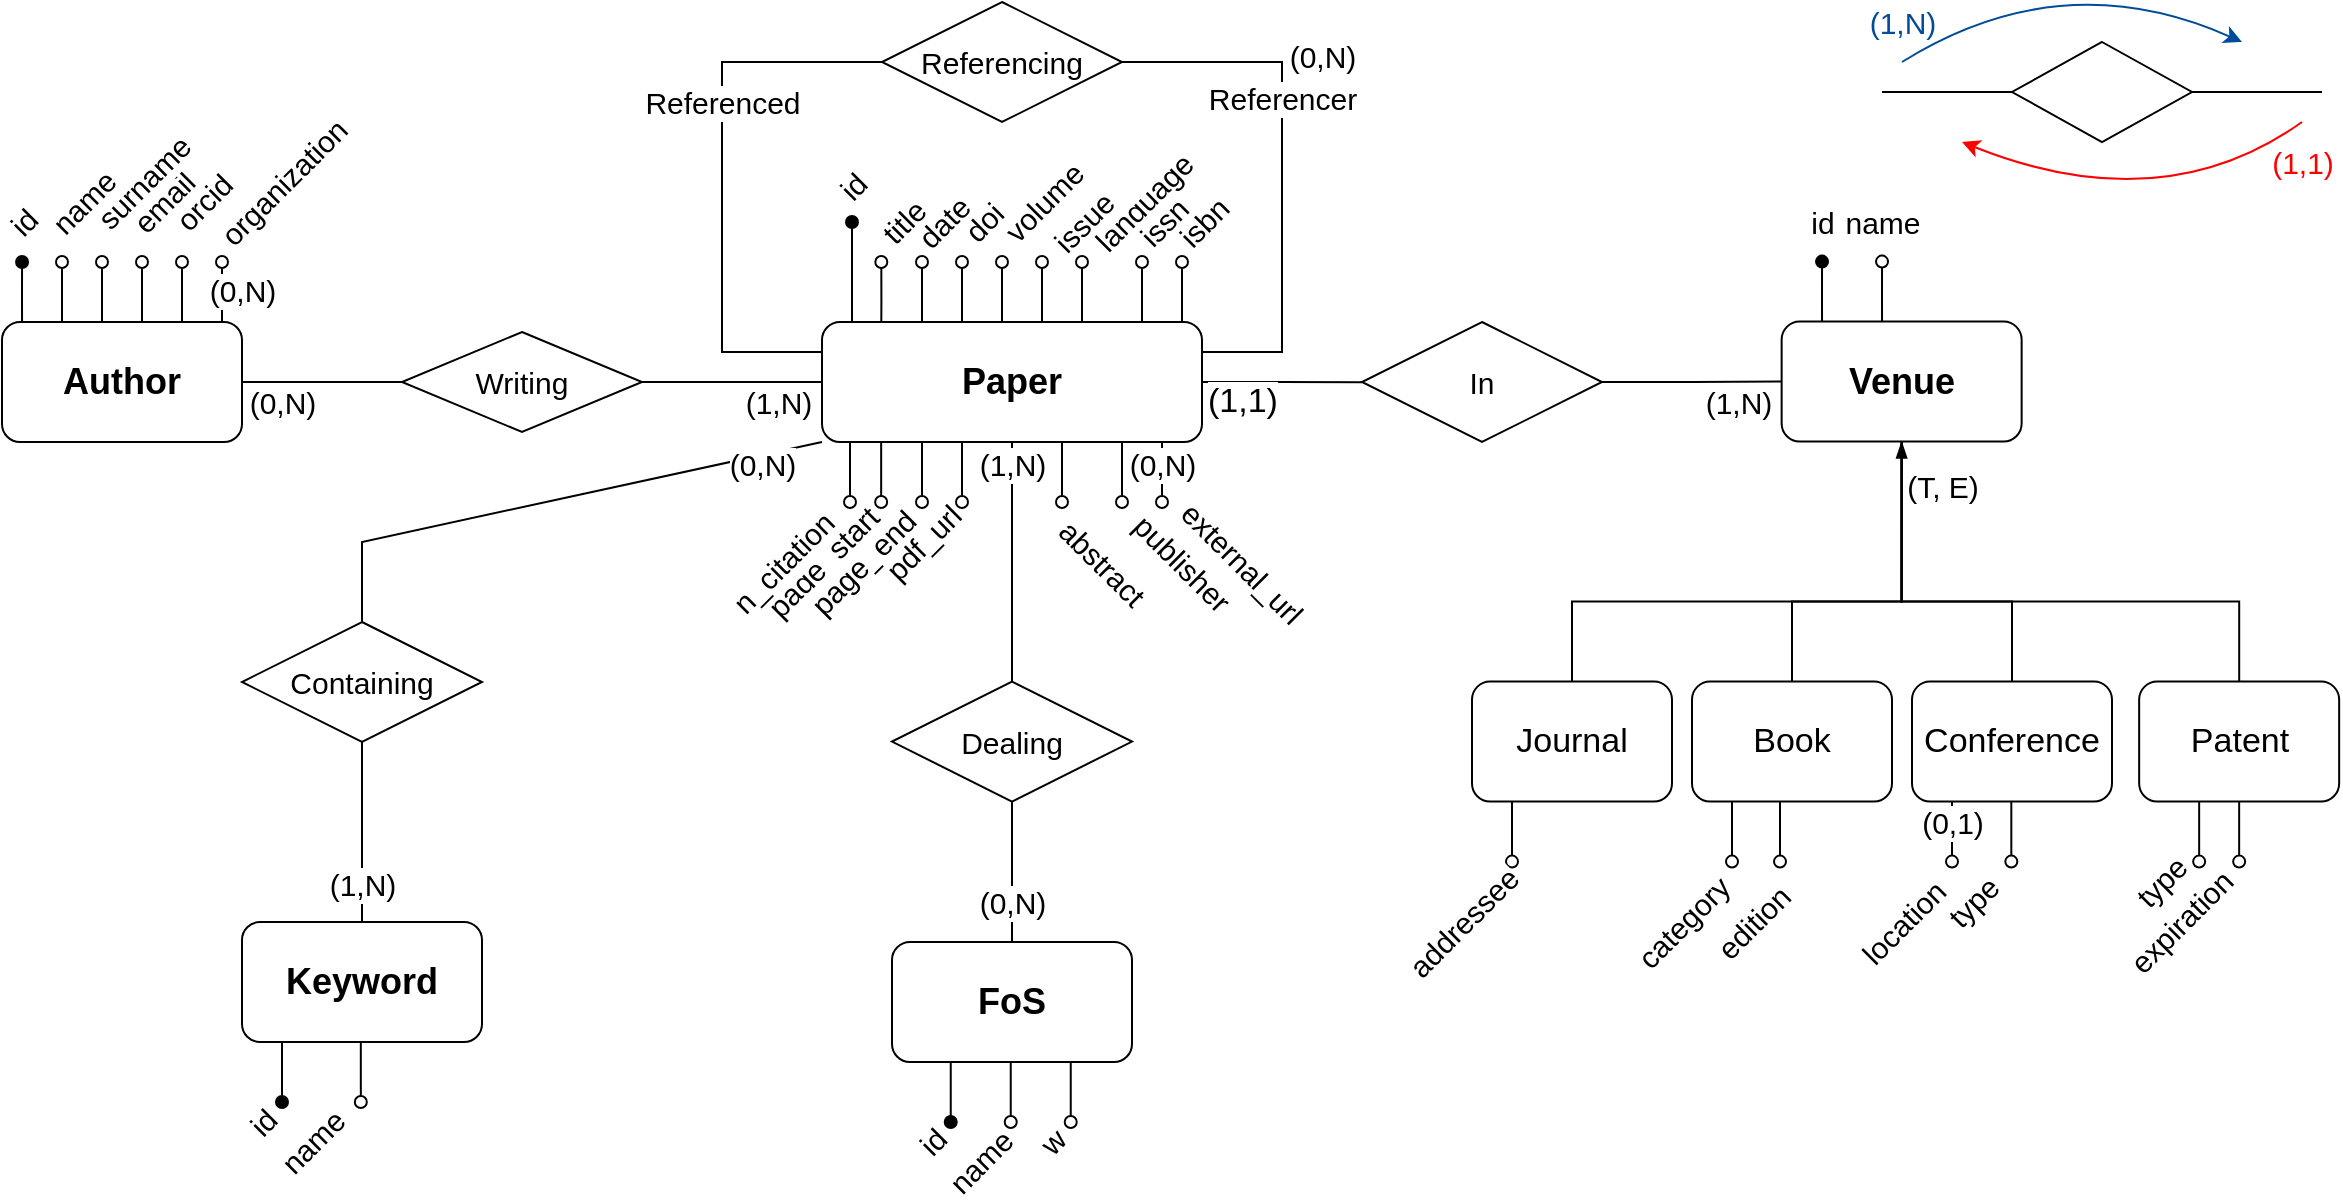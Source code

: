 <mxfile version="20.3.0" type="device"><diagram id="R2lEEEUBdFMjLlhIrx00" name="Page-1"><mxGraphModel dx="1335" dy="866" grid="1" gridSize="10" guides="1" tooltips="1" connect="1" arrows="1" fold="1" page="1" pageScale="1" pageWidth="850" pageHeight="1100" math="0" shadow="0" extFonts="Permanent Marker^https://fonts.googleapis.com/css?family=Permanent+Marker"><root><mxCell id="0"/><mxCell id="1" parent="0"/><mxCell id="khOR6ba4NT8dTHRpVyi--28" style="edgeStyle=orthogonalEdgeStyle;rounded=0;orthogonalLoop=1;jettySize=auto;html=1;exitX=0.25;exitY=0;exitDx=0;exitDy=0;fontSize=15;endArrow=oval;endFill=1;" parent="1" edge="1"><mxGeometry relative="1" as="geometry"><mxPoint x="10.03" y="240" as="sourcePoint"/><mxPoint x="10.03" y="210" as="targetPoint"/><Array as="points"><mxPoint x="10.03" y="230"/><mxPoint x="10.03" y="230"/></Array></mxGeometry></mxCell><mxCell id="khOR6ba4NT8dTHRpVyi--33" value="id" style="edgeLabel;html=1;align=center;verticalAlign=middle;resizable=0;points=[];fontSize=15;rotation=-45;" parent="khOR6ba4NT8dTHRpVyi--28" vertex="1" connectable="0"><mxGeometry x="-0.244" relative="1" as="geometry"><mxPoint y="-39" as="offset"/></mxGeometry></mxCell><mxCell id="khOR6ba4NT8dTHRpVyi--88" style="edgeStyle=orthogonalEdgeStyle;rounded=0;orthogonalLoop=1;jettySize=auto;html=1;exitX=1;exitY=0.5;exitDx=0;exitDy=0;entryX=0;entryY=0.5;entryDx=0;entryDy=0;strokeWidth=1;fontSize=15;endArrow=none;endFill=0;" parent="1" source="khOR6ba4NT8dTHRpVyi--1" target="khOR6ba4NT8dTHRpVyi--81" edge="1"><mxGeometry relative="1" as="geometry"/></mxCell><mxCell id="khOR6ba4NT8dTHRpVyi--90" value="(0,N)" style="edgeLabel;html=1;align=center;verticalAlign=middle;resizable=0;points=[];fontSize=15;" parent="khOR6ba4NT8dTHRpVyi--88" vertex="1" connectable="0"><mxGeometry x="-0.287" y="-1" relative="1" as="geometry"><mxPoint x="-9" y="9" as="offset"/></mxGeometry></mxCell><mxCell id="khOR6ba4NT8dTHRpVyi--1" value="&lt;font size=&quot;1&quot; style=&quot;&quot;&gt;&lt;b style=&quot;font-size: 18px;&quot;&gt;Author&lt;/b&gt;&lt;/font&gt;" style="rounded=1;whiteSpace=wrap;html=1;" parent="1" vertex="1"><mxGeometry y="240" width="120" height="60" as="geometry"/></mxCell><mxCell id="khOR6ba4NT8dTHRpVyi--83" style="edgeStyle=orthogonalEdgeStyle;rounded=0;orthogonalLoop=1;jettySize=auto;html=1;exitX=1;exitY=0.25;exitDx=0;exitDy=0;entryX=1;entryY=0.5;entryDx=0;entryDy=0;strokeWidth=1;fontSize=15;endArrow=none;endFill=0;" parent="1" source="khOR6ba4NT8dTHRpVyi--5" target="khOR6ba4NT8dTHRpVyi--82" edge="1"><mxGeometry relative="1" as="geometry"><Array as="points"><mxPoint x="640" y="255"/><mxPoint x="640" y="110"/></Array></mxGeometry></mxCell><mxCell id="khOR6ba4NT8dTHRpVyi--85" value="(0,N)" style="edgeLabel;html=1;align=center;verticalAlign=middle;resizable=0;points=[];fontSize=15;" parent="khOR6ba4NT8dTHRpVyi--83" vertex="1" connectable="0"><mxGeometry x="-0.385" relative="1" as="geometry"><mxPoint x="20" y="-107" as="offset"/></mxGeometry></mxCell><mxCell id="khOR6ba4NT8dTHRpVyi--86" value="Referencer" style="edgeLabel;html=1;align=center;verticalAlign=middle;resizable=0;points=[];fontSize=15;" parent="khOR6ba4NT8dTHRpVyi--83" vertex="1" connectable="0"><mxGeometry x="-0.453" y="1" relative="1" as="geometry"><mxPoint x="1" y="-95" as="offset"/></mxGeometry></mxCell><mxCell id="rBlCk48inzjCgXpriZA9-5" style="edgeStyle=orthogonalEdgeStyle;rounded=0;orthogonalLoop=1;jettySize=auto;html=1;exitX=1;exitY=0.5;exitDx=0;exitDy=0;fontSize=17;endArrow=none;endFill=0;" edge="1" parent="1" source="khOR6ba4NT8dTHRpVyi--5"><mxGeometry relative="1" as="geometry"><mxPoint x="680" y="270.095" as="targetPoint"/></mxGeometry></mxCell><mxCell id="rBlCk48inzjCgXpriZA9-6" value="(1,1)" style="edgeLabel;html=1;align=center;verticalAlign=middle;resizable=0;points=[];fontSize=17;" vertex="1" connectable="0" parent="rBlCk48inzjCgXpriZA9-5"><mxGeometry x="-0.231" relative="1" as="geometry"><mxPoint x="-11" y="10" as="offset"/></mxGeometry></mxCell><mxCell id="khOR6ba4NT8dTHRpVyi--5" value="&lt;font size=&quot;1&quot; style=&quot;&quot;&gt;&lt;b style=&quot;font-size: 18px;&quot;&gt;Paper&lt;/b&gt;&lt;/font&gt;" style="rounded=1;whiteSpace=wrap;html=1;" parent="1" vertex="1"><mxGeometry x="410" y="240" width="190" height="60" as="geometry"/></mxCell><mxCell id="khOR6ba4NT8dTHRpVyi--97" style="edgeStyle=orthogonalEdgeStyle;rounded=0;orthogonalLoop=1;jettySize=auto;html=1;exitX=0.5;exitY=0;exitDx=0;exitDy=0;entryX=0.5;entryY=1;entryDx=0;entryDy=0;strokeWidth=1;fontSize=15;endArrow=none;endFill=0;" parent="1" source="khOR6ba4NT8dTHRpVyi--6" target="khOR6ba4NT8dTHRpVyi--92" edge="1"><mxGeometry relative="1" as="geometry"/></mxCell><mxCell id="khOR6ba4NT8dTHRpVyi--111" value="(0,N)" style="edgeLabel;html=1;align=center;verticalAlign=middle;resizable=0;points=[];fontSize=15;" parent="khOR6ba4NT8dTHRpVyi--97" vertex="1" connectable="0"><mxGeometry x="-0.711" y="-1" relative="1" as="geometry"><mxPoint x="-1" y="-10" as="offset"/></mxGeometry></mxCell><mxCell id="khOR6ba4NT8dTHRpVyi--6" value="&lt;font size=&quot;1&quot; style=&quot;&quot;&gt;&lt;b style=&quot;font-size: 18px;&quot;&gt;FoS&lt;/b&gt;&lt;/font&gt;" style="rounded=1;whiteSpace=wrap;html=1;" parent="1" vertex="1"><mxGeometry x="445" y="550" width="120" height="60" as="geometry"/></mxCell><mxCell id="mWLMtVnE_0PolQbJzcPT-12" style="edgeStyle=orthogonalEdgeStyle;rounded=0;orthogonalLoop=1;jettySize=auto;html=1;exitX=0.5;exitY=0;exitDx=0;exitDy=0;entryX=0.5;entryY=1;entryDx=0;entryDy=0;fontSize=15;endArrow=none;endFill=0;" parent="1" source="khOR6ba4NT8dTHRpVyi--7" target="mWLMtVnE_0PolQbJzcPT-7" edge="1"><mxGeometry relative="1" as="geometry"/></mxCell><mxCell id="mWLMtVnE_0PolQbJzcPT-13" value="(1,N)" style="edgeLabel;html=1;align=center;verticalAlign=middle;resizable=0;points=[];fontSize=15;" parent="mWLMtVnE_0PolQbJzcPT-12" vertex="1" connectable="0"><mxGeometry x="-0.281" y="1" relative="1" as="geometry"><mxPoint x="1" y="13" as="offset"/></mxGeometry></mxCell><mxCell id="khOR6ba4NT8dTHRpVyi--7" value="&lt;font size=&quot;1&quot; style=&quot;&quot;&gt;&lt;b style=&quot;font-size: 18px;&quot;&gt;Keyword&lt;/b&gt;&lt;/font&gt;" style="rounded=1;whiteSpace=wrap;html=1;" parent="1" vertex="1"><mxGeometry x="120" y="540" width="120" height="60" as="geometry"/></mxCell><mxCell id="khOR6ba4NT8dTHRpVyi--8" value="&lt;font size=&quot;1&quot; style=&quot;&quot;&gt;&lt;b style=&quot;font-size: 18px;&quot;&gt;Venue&lt;/b&gt;&lt;/font&gt;" style="rounded=1;whiteSpace=wrap;html=1;" parent="1" vertex="1"><mxGeometry x="889.82" y="239.79" width="120" height="60" as="geometry"/></mxCell><mxCell id="khOR6ba4NT8dTHRpVyi--34" style="edgeStyle=orthogonalEdgeStyle;rounded=0;orthogonalLoop=1;jettySize=auto;html=1;exitX=0.25;exitY=0;exitDx=0;exitDy=0;fontSize=15;endArrow=oval;endFill=0;" parent="1" edge="1"><mxGeometry relative="1" as="geometry"><mxPoint x="30" y="240" as="sourcePoint"/><mxPoint x="30" y="210" as="targetPoint"/><Array as="points"><mxPoint x="30" y="230"/><mxPoint x="30" y="230"/></Array></mxGeometry></mxCell><mxCell id="khOR6ba4NT8dTHRpVyi--35" value="name" style="edgeLabel;html=1;align=center;verticalAlign=middle;resizable=0;points=[];fontSize=15;rotation=-45;" parent="khOR6ba4NT8dTHRpVyi--34" vertex="1" connectable="0"><mxGeometry x="-0.244" relative="1" as="geometry"><mxPoint x="10" y="-49" as="offset"/></mxGeometry></mxCell><mxCell id="khOR6ba4NT8dTHRpVyi--36" style="edgeStyle=orthogonalEdgeStyle;rounded=0;orthogonalLoop=1;jettySize=auto;html=1;exitX=0.25;exitY=0;exitDx=0;exitDy=0;fontSize=15;endArrow=oval;endFill=0;" parent="1" edge="1"><mxGeometry relative="1" as="geometry"><mxPoint x="110" y="240" as="sourcePoint"/><mxPoint x="110" y="210" as="targetPoint"/><Array as="points"><mxPoint x="110" y="230"/><mxPoint x="110" y="230"/></Array></mxGeometry></mxCell><mxCell id="khOR6ba4NT8dTHRpVyi--37" value="organization" style="edgeLabel;html=1;align=center;verticalAlign=middle;resizable=0;points=[];fontSize=15;rotation=-45;" parent="khOR6ba4NT8dTHRpVyi--36" vertex="1" connectable="0"><mxGeometry x="-0.244" relative="1" as="geometry"><mxPoint x="30" y="-59" as="offset"/></mxGeometry></mxCell><mxCell id="khOR6ba4NT8dTHRpVyi--38" value="(0,N)" style="edgeLabel;html=1;align=center;verticalAlign=middle;resizable=0;points=[];fontSize=15;" parent="khOR6ba4NT8dTHRpVyi--36" vertex="1" connectable="0"><mxGeometry relative="1" as="geometry"><mxPoint x="10" y="-1" as="offset"/></mxGeometry></mxCell><mxCell id="khOR6ba4NT8dTHRpVyi--42" style="edgeStyle=orthogonalEdgeStyle;rounded=0;orthogonalLoop=1;jettySize=auto;html=1;exitX=0.25;exitY=0;exitDx=0;exitDy=0;fontSize=15;endArrow=oval;endFill=1;" parent="1" edge="1"><mxGeometry relative="1" as="geometry"><mxPoint x="910.02" y="239.79" as="sourcePoint"/><mxPoint x="910.02" y="209.79" as="targetPoint"/><Array as="points"><mxPoint x="910.02" y="229.79"/><mxPoint x="910.02" y="229.79"/></Array></mxGeometry></mxCell><mxCell id="khOR6ba4NT8dTHRpVyi--43" value="id" style="edgeLabel;html=1;align=center;verticalAlign=middle;resizable=0;points=[];fontSize=15;" parent="khOR6ba4NT8dTHRpVyi--42" vertex="1" connectable="0"><mxGeometry x="-0.244" relative="1" as="geometry"><mxPoint y="-39" as="offset"/></mxGeometry></mxCell><mxCell id="khOR6ba4NT8dTHRpVyi--44" style="edgeStyle=orthogonalEdgeStyle;rounded=0;orthogonalLoop=1;jettySize=auto;html=1;exitX=0.25;exitY=0;exitDx=0;exitDy=0;fontSize=15;endArrow=oval;endFill=0;" parent="1" edge="1"><mxGeometry relative="1" as="geometry"><mxPoint x="940.02" y="239.79" as="sourcePoint"/><mxPoint x="940.02" y="209.79" as="targetPoint"/><Array as="points"><mxPoint x="940.02" y="229.79"/><mxPoint x="940.02" y="229.79"/></Array></mxGeometry></mxCell><mxCell id="khOR6ba4NT8dTHRpVyi--45" value="name" style="edgeLabel;html=1;align=center;verticalAlign=middle;resizable=0;points=[];fontSize=15;" parent="khOR6ba4NT8dTHRpVyi--44" vertex="1" connectable="0"><mxGeometry x="-0.244" relative="1" as="geometry"><mxPoint y="-39" as="offset"/></mxGeometry></mxCell><mxCell id="khOR6ba4NT8dTHRpVyi--46" style="edgeStyle=orthogonalEdgeStyle;rounded=0;orthogonalLoop=1;jettySize=auto;html=1;exitX=0.25;exitY=0;exitDx=0;exitDy=0;fontSize=15;endArrow=oval;endFill=1;" parent="1" edge="1"><mxGeometry relative="1" as="geometry"><mxPoint x="425.01" y="240.0" as="sourcePoint"/><mxPoint x="425" y="190" as="targetPoint"/><Array as="points"><mxPoint x="425.01" y="230"/><mxPoint x="425.01" y="230"/></Array></mxGeometry></mxCell><mxCell id="khOR6ba4NT8dTHRpVyi--47" value="id" style="edgeLabel;html=1;align=center;verticalAlign=middle;resizable=0;points=[];fontSize=15;rotation=-45;" parent="khOR6ba4NT8dTHRpVyi--46" vertex="1" connectable="0"><mxGeometry x="-0.244" relative="1" as="geometry"><mxPoint y="-49" as="offset"/></mxGeometry></mxCell><mxCell id="khOR6ba4NT8dTHRpVyi--48" style="edgeStyle=orthogonalEdgeStyle;rounded=0;orthogonalLoop=1;jettySize=auto;html=1;exitX=0.25;exitY=0;exitDx=0;exitDy=0;fontSize=15;endArrow=oval;endFill=0;" parent="1" edge="1"><mxGeometry relative="1" as="geometry"><mxPoint x="439.66" y="240.0" as="sourcePoint"/><mxPoint x="439.66" y="210.0" as="targetPoint"/><Array as="points"><mxPoint x="439.66" y="230"/><mxPoint x="439.66" y="230"/></Array></mxGeometry></mxCell><mxCell id="khOR6ba4NT8dTHRpVyi--49" value="title" style="edgeLabel;html=1;align=center;verticalAlign=middle;resizable=0;points=[];fontSize=15;rotation=-45;" parent="khOR6ba4NT8dTHRpVyi--48" vertex="1" connectable="0"><mxGeometry x="-0.244" relative="1" as="geometry"><mxPoint x="10" y="-39" as="offset"/></mxGeometry></mxCell><mxCell id="khOR6ba4NT8dTHRpVyi--50" style="edgeStyle=orthogonalEdgeStyle;rounded=0;orthogonalLoop=1;jettySize=auto;html=1;exitX=0.25;exitY=0;exitDx=0;exitDy=0;fontSize=15;endArrow=oval;endFill=0;" parent="1" edge="1"><mxGeometry relative="1" as="geometry"><mxPoint x="460" y="240.0" as="sourcePoint"/><mxPoint x="460" y="210" as="targetPoint"/><Array as="points"><mxPoint x="460" y="230"/><mxPoint x="460" y="230"/></Array></mxGeometry></mxCell><mxCell id="khOR6ba4NT8dTHRpVyi--51" value="date" style="edgeLabel;html=1;align=center;verticalAlign=middle;resizable=0;points=[];fontSize=15;rotation=-45;" parent="khOR6ba4NT8dTHRpVyi--50" vertex="1" connectable="0"><mxGeometry x="-0.244" relative="1" as="geometry"><mxPoint x="10" y="-39" as="offset"/></mxGeometry></mxCell><mxCell id="khOR6ba4NT8dTHRpVyi--52" style="edgeStyle=orthogonalEdgeStyle;rounded=0;orthogonalLoop=1;jettySize=auto;html=1;exitX=0.25;exitY=0;exitDx=0;exitDy=0;fontSize=15;endArrow=oval;endFill=0;" parent="1" edge="1"><mxGeometry relative="1" as="geometry"><mxPoint x="480" y="240.0" as="sourcePoint"/><mxPoint x="480" y="210.0" as="targetPoint"/><Array as="points"><mxPoint x="480" y="230"/><mxPoint x="480" y="230"/></Array></mxGeometry></mxCell><mxCell id="khOR6ba4NT8dTHRpVyi--53" value="doi" style="edgeLabel;html=1;align=center;verticalAlign=middle;resizable=0;points=[];fontSize=15;rotation=-45;" parent="khOR6ba4NT8dTHRpVyi--52" vertex="1" connectable="0"><mxGeometry x="-0.244" relative="1" as="geometry"><mxPoint x="10" y="-39" as="offset"/></mxGeometry></mxCell><mxCell id="khOR6ba4NT8dTHRpVyi--61" style="edgeStyle=orthogonalEdgeStyle;rounded=0;orthogonalLoop=1;jettySize=auto;html=1;exitX=0.25;exitY=1;exitDx=0;exitDy=0;strokeWidth=1;fontSize=15;endArrow=oval;endFill=0;" parent="1" edge="1"><mxGeometry relative="1" as="geometry"><mxPoint x="439.58" y="300" as="sourcePoint"/><mxPoint x="439.58" y="330" as="targetPoint"/></mxGeometry></mxCell><mxCell id="khOR6ba4NT8dTHRpVyi--62" value="page_start" style="edgeLabel;html=1;align=center;verticalAlign=middle;resizable=0;points=[];fontSize=15;rotation=-45;" parent="khOR6ba4NT8dTHRpVyi--61" vertex="1" connectable="0"><mxGeometry x="-0.727" relative="1" as="geometry"><mxPoint x="-30" y="56" as="offset"/></mxGeometry></mxCell><mxCell id="khOR6ba4NT8dTHRpVyi--63" style="edgeStyle=orthogonalEdgeStyle;rounded=0;orthogonalLoop=1;jettySize=auto;html=1;exitX=0.25;exitY=1;exitDx=0;exitDy=0;strokeWidth=1;fontSize=15;endArrow=oval;endFill=0;" parent="1" edge="1"><mxGeometry relative="1" as="geometry"><mxPoint x="460" y="300" as="sourcePoint"/><mxPoint x="460" y="330" as="targetPoint"/></mxGeometry></mxCell><mxCell id="khOR6ba4NT8dTHRpVyi--64" value="page_end" style="edgeLabel;html=1;align=center;verticalAlign=middle;resizable=0;points=[];fontSize=15;rotation=-45;" parent="khOR6ba4NT8dTHRpVyi--63" vertex="1" connectable="0"><mxGeometry x="-0.727" relative="1" as="geometry"><mxPoint x="-30" y="56" as="offset"/></mxGeometry></mxCell><mxCell id="khOR6ba4NT8dTHRpVyi--65" style="edgeStyle=orthogonalEdgeStyle;rounded=0;orthogonalLoop=1;jettySize=auto;html=1;exitX=0.25;exitY=1;exitDx=0;exitDy=0;strokeWidth=1;fontSize=15;endArrow=oval;endFill=0;" parent="1" edge="1"><mxGeometry relative="1" as="geometry"><mxPoint x="424" y="300" as="sourcePoint"/><mxPoint x="424" y="330" as="targetPoint"/></mxGeometry></mxCell><mxCell id="khOR6ba4NT8dTHRpVyi--66" value="n_citation" style="edgeLabel;html=1;align=center;verticalAlign=middle;resizable=0;points=[];fontSize=15;rotation=-45;" parent="khOR6ba4NT8dTHRpVyi--65" vertex="1" connectable="0"><mxGeometry x="-0.727" relative="1" as="geometry"><mxPoint x="-34" y="56" as="offset"/></mxGeometry></mxCell><mxCell id="khOR6ba4NT8dTHRpVyi--69" style="edgeStyle=orthogonalEdgeStyle;rounded=0;orthogonalLoop=1;jettySize=auto;html=1;exitX=0.25;exitY=1;exitDx=0;exitDy=0;strokeWidth=1;fontSize=15;endArrow=oval;endFill=0;" parent="1" edge="1"><mxGeometry relative="1" as="geometry"><mxPoint x="560.0" y="300" as="sourcePoint"/><mxPoint x="560.0" y="330.0" as="targetPoint"/></mxGeometry></mxCell><mxCell id="khOR6ba4NT8dTHRpVyi--70" value="publisher" style="edgeLabel;html=1;align=center;verticalAlign=middle;resizable=0;points=[];fontSize=15;rotation=45;" parent="khOR6ba4NT8dTHRpVyi--69" vertex="1" connectable="0"><mxGeometry x="-0.727" relative="1" as="geometry"><mxPoint x="30" y="56" as="offset"/></mxGeometry></mxCell><mxCell id="khOR6ba4NT8dTHRpVyi--89" style="edgeStyle=orthogonalEdgeStyle;rounded=0;orthogonalLoop=1;jettySize=auto;html=1;exitX=1;exitY=0.5;exitDx=0;exitDy=0;entryX=0;entryY=0.5;entryDx=0;entryDy=0;strokeWidth=1;fontSize=15;endArrow=none;endFill=0;" parent="1" source="khOR6ba4NT8dTHRpVyi--81" target="khOR6ba4NT8dTHRpVyi--5" edge="1"><mxGeometry relative="1" as="geometry"/></mxCell><mxCell id="khOR6ba4NT8dTHRpVyi--91" value="(1,N)" style="edgeLabel;html=1;align=center;verticalAlign=middle;resizable=0;points=[];fontSize=15;" parent="khOR6ba4NT8dTHRpVyi--89" vertex="1" connectable="0"><mxGeometry x="0.743" relative="1" as="geometry"><mxPoint x="-11" y="10" as="offset"/></mxGeometry></mxCell><mxCell id="khOR6ba4NT8dTHRpVyi--81" value="Writing" style="shape=rhombus;perimeter=rhombusPerimeter;whiteSpace=wrap;html=1;align=center;fontSize=15;" parent="1" vertex="1"><mxGeometry x="200" y="245" width="120" height="50" as="geometry"/></mxCell><mxCell id="khOR6ba4NT8dTHRpVyi--84" style="edgeStyle=orthogonalEdgeStyle;rounded=0;orthogonalLoop=1;jettySize=auto;html=1;exitX=0;exitY=0.5;exitDx=0;exitDy=0;entryX=0;entryY=0.25;entryDx=0;entryDy=0;strokeWidth=1;fontSize=15;endArrow=none;endFill=0;" parent="1" source="khOR6ba4NT8dTHRpVyi--82" target="khOR6ba4NT8dTHRpVyi--5" edge="1"><mxGeometry relative="1" as="geometry"><Array as="points"><mxPoint x="360" y="110"/><mxPoint x="360" y="255"/></Array></mxGeometry></mxCell><mxCell id="khOR6ba4NT8dTHRpVyi--87" value="Referenced" style="edgeLabel;html=1;align=center;verticalAlign=middle;resizable=0;points=[];fontSize=15;" parent="khOR6ba4NT8dTHRpVyi--84" vertex="1" connectable="0"><mxGeometry x="0.514" y="1" relative="1" as="geometry"><mxPoint x="-1" y="-108" as="offset"/></mxGeometry></mxCell><mxCell id="khOR6ba4NT8dTHRpVyi--82" value="Referencing" style="shape=rhombus;perimeter=rhombusPerimeter;whiteSpace=wrap;html=1;align=center;fontSize=15;" parent="1" vertex="1"><mxGeometry x="440" y="80" width="120" height="60" as="geometry"/></mxCell><mxCell id="khOR6ba4NT8dTHRpVyi--92" value="Dealing" style="shape=rhombus;perimeter=rhombusPerimeter;whiteSpace=wrap;html=1;align=center;fontSize=15;" parent="1" vertex="1"><mxGeometry x="445" y="419.79" width="120" height="60" as="geometry"/></mxCell><mxCell id="khOR6ba4NT8dTHRpVyi--98" style="edgeStyle=orthogonalEdgeStyle;rounded=0;orthogonalLoop=1;jettySize=auto;html=1;exitX=0.25;exitY=0;exitDx=0;exitDy=0;fontSize=15;endArrow=oval;endFill=0;" parent="1" edge="1"><mxGeometry relative="1" as="geometry"><mxPoint x="500" y="240" as="sourcePoint"/><mxPoint x="500" y="210" as="targetPoint"/><Array as="points"><mxPoint x="500" y="230"/><mxPoint x="500" y="230"/></Array></mxGeometry></mxCell><mxCell id="khOR6ba4NT8dTHRpVyi--99" value="volume" style="edgeLabel;html=1;align=center;verticalAlign=middle;resizable=0;points=[];fontSize=15;rotation=-45;" parent="khOR6ba4NT8dTHRpVyi--98" vertex="1" connectable="0"><mxGeometry x="-0.244" relative="1" as="geometry"><mxPoint x="20" y="-49" as="offset"/></mxGeometry></mxCell><mxCell id="khOR6ba4NT8dTHRpVyi--100" style="edgeStyle=orthogonalEdgeStyle;rounded=0;orthogonalLoop=1;jettySize=auto;html=1;exitX=0.25;exitY=0;exitDx=0;exitDy=0;fontSize=15;endArrow=oval;endFill=0;" parent="1" edge="1"><mxGeometry relative="1" as="geometry"><mxPoint x="520" y="240" as="sourcePoint"/><mxPoint x="520" y="210" as="targetPoint"/><Array as="points"><mxPoint x="520" y="230"/><mxPoint x="520" y="230"/></Array></mxGeometry></mxCell><mxCell id="khOR6ba4NT8dTHRpVyi--101" value="issue" style="edgeLabel;html=1;align=center;verticalAlign=middle;resizable=0;points=[];fontSize=15;rotation=-45;" parent="khOR6ba4NT8dTHRpVyi--100" vertex="1" connectable="0"><mxGeometry x="-0.244" relative="1" as="geometry"><mxPoint x="20" y="-39" as="offset"/></mxGeometry></mxCell><mxCell id="khOR6ba4NT8dTHRpVyi--104" style="edgeStyle=orthogonalEdgeStyle;rounded=0;orthogonalLoop=1;jettySize=auto;html=1;exitX=0.25;exitY=1;exitDx=0;exitDy=0;strokeWidth=1;fontSize=15;endArrow=oval;endFill=0;" parent="1" edge="1"><mxGeometry relative="1" as="geometry"><mxPoint x="504.37" y="610" as="sourcePoint"/><mxPoint x="504.37" y="640" as="targetPoint"/></mxGeometry></mxCell><mxCell id="khOR6ba4NT8dTHRpVyi--105" value="name" style="edgeLabel;html=1;align=center;verticalAlign=middle;resizable=0;points=[];fontSize=15;rotation=-45;" parent="khOR6ba4NT8dTHRpVyi--104" vertex="1" connectable="0"><mxGeometry x="-0.727" relative="1" as="geometry"><mxPoint x="-16" y="46" as="offset"/></mxGeometry></mxCell><mxCell id="khOR6ba4NT8dTHRpVyi--106" style="edgeStyle=orthogonalEdgeStyle;rounded=0;orthogonalLoop=1;jettySize=auto;html=1;exitX=0.25;exitY=1;exitDx=0;exitDy=0;strokeWidth=1;fontSize=15;endArrow=oval;endFill=0;" parent="1" edge="1"><mxGeometry relative="1" as="geometry"><mxPoint x="534.37" y="610" as="sourcePoint"/><mxPoint x="534.37" y="640" as="targetPoint"/></mxGeometry></mxCell><mxCell id="khOR6ba4NT8dTHRpVyi--107" value="w" style="edgeLabel;html=1;align=center;verticalAlign=middle;resizable=0;points=[];fontSize=15;rotation=-45;" parent="khOR6ba4NT8dTHRpVyi--106" vertex="1" connectable="0"><mxGeometry x="-0.727" relative="1" as="geometry"><mxPoint x="-10" y="36" as="offset"/></mxGeometry></mxCell><mxCell id="khOR6ba4NT8dTHRpVyi--108" style="edgeStyle=orthogonalEdgeStyle;rounded=0;orthogonalLoop=1;jettySize=auto;html=1;exitX=0.25;exitY=1;exitDx=0;exitDy=0;strokeWidth=1;fontSize=15;endArrow=oval;endFill=1;" parent="1" edge="1"><mxGeometry relative="1" as="geometry"><mxPoint x="474.37" y="610" as="sourcePoint"/><mxPoint x="474.37" y="640" as="targetPoint"/></mxGeometry></mxCell><mxCell id="khOR6ba4NT8dTHRpVyi--109" value="id" style="edgeLabel;html=1;align=center;verticalAlign=middle;resizable=0;points=[];fontSize=15;rotation=-45;" parent="khOR6ba4NT8dTHRpVyi--108" vertex="1" connectable="0"><mxGeometry x="-0.727" relative="1" as="geometry"><mxPoint x="-10" y="36" as="offset"/></mxGeometry></mxCell><mxCell id="mWLMtVnE_0PolQbJzcPT-1" style="edgeStyle=orthogonalEdgeStyle;rounded=0;orthogonalLoop=1;jettySize=auto;html=1;exitX=0.25;exitY=1;exitDx=0;exitDy=0;strokeWidth=1;fontSize=15;endArrow=oval;endFill=1;" parent="1" edge="1"><mxGeometry relative="1" as="geometry"><mxPoint x="140" y="600" as="sourcePoint"/><mxPoint x="140" y="630" as="targetPoint"/></mxGeometry></mxCell><mxCell id="mWLMtVnE_0PolQbJzcPT-2" value="id" style="edgeLabel;html=1;align=center;verticalAlign=middle;resizable=0;points=[];fontSize=15;rotation=-45;" parent="mWLMtVnE_0PolQbJzcPT-1" vertex="1" connectable="0"><mxGeometry x="-0.727" relative="1" as="geometry"><mxPoint x="-10" y="36" as="offset"/></mxGeometry></mxCell><mxCell id="mWLMtVnE_0PolQbJzcPT-3" style="edgeStyle=orthogonalEdgeStyle;rounded=0;orthogonalLoop=1;jettySize=auto;html=1;exitX=0.25;exitY=1;exitDx=0;exitDy=0;strokeWidth=1;fontSize=15;endArrow=oval;endFill=0;" parent="1" edge="1"><mxGeometry relative="1" as="geometry"><mxPoint x="179.41" y="600" as="sourcePoint"/><mxPoint x="179.41" y="630" as="targetPoint"/></mxGeometry></mxCell><mxCell id="mWLMtVnE_0PolQbJzcPT-4" value="name" style="edgeLabel;html=1;align=center;verticalAlign=middle;resizable=0;points=[];fontSize=15;rotation=-45;" parent="mWLMtVnE_0PolQbJzcPT-3" vertex="1" connectable="0"><mxGeometry x="-0.727" relative="1" as="geometry"><mxPoint x="-25" y="46" as="offset"/></mxGeometry></mxCell><mxCell id="mWLMtVnE_0PolQbJzcPT-7" value="Containing" style="shape=rhombus;perimeter=rhombusPerimeter;whiteSpace=wrap;html=1;align=center;fontSize=15;" parent="1" vertex="1"><mxGeometry x="120" y="390" width="120" height="60" as="geometry"/></mxCell><mxCell id="mWLMtVnE_0PolQbJzcPT-10" value="" style="endArrow=none;html=1;rounded=0;exitX=0.5;exitY=0;exitDx=0;exitDy=0;entryX=0;entryY=1;entryDx=0;entryDy=0;" parent="1" source="mWLMtVnE_0PolQbJzcPT-7" target="khOR6ba4NT8dTHRpVyi--5" edge="1"><mxGeometry width="50" height="50" relative="1" as="geometry"><mxPoint x="500" y="480" as="sourcePoint"/><mxPoint x="550" y="430" as="targetPoint"/><Array as="points"><mxPoint x="180" y="350"/></Array></mxGeometry></mxCell><mxCell id="mWLMtVnE_0PolQbJzcPT-11" value="(0,N)" style="edgeLabel;html=1;align=center;verticalAlign=middle;resizable=0;points=[];fontSize=15;" parent="mWLMtVnE_0PolQbJzcPT-10" vertex="1" connectable="0"><mxGeometry x="0.232" y="3" relative="1" as="geometry"><mxPoint x="74" y="-9" as="offset"/></mxGeometry></mxCell><mxCell id="mWLMtVnE_0PolQbJzcPT-14" style="edgeStyle=orthogonalEdgeStyle;rounded=0;orthogonalLoop=1;jettySize=auto;html=1;exitX=0.25;exitY=1;exitDx=0;exitDy=0;strokeWidth=1;fontSize=15;endArrow=oval;endFill=0;" parent="1" edge="1"><mxGeometry relative="1" as="geometry"><mxPoint x="530" y="300" as="sourcePoint"/><mxPoint x="530" y="330.0" as="targetPoint"/></mxGeometry></mxCell><mxCell id="mWLMtVnE_0PolQbJzcPT-15" value="abstract" style="edgeLabel;html=1;align=center;verticalAlign=middle;resizable=0;points=[];fontSize=15;rotation=45;" parent="mWLMtVnE_0PolQbJzcPT-14" vertex="1" connectable="0"><mxGeometry x="-0.727" relative="1" as="geometry"><mxPoint x="20" y="56" as="offset"/></mxGeometry></mxCell><mxCell id="mWLMtVnE_0PolQbJzcPT-17" style="edgeStyle=orthogonalEdgeStyle;rounded=0;orthogonalLoop=1;jettySize=auto;html=1;exitX=0.25;exitY=0;exitDx=0;exitDy=0;fontSize=15;endArrow=oval;endFill=0;" parent="1" edge="1"><mxGeometry relative="1" as="geometry"><mxPoint x="540" y="240" as="sourcePoint"/><mxPoint x="540" y="210" as="targetPoint"/><Array as="points"><mxPoint x="540" y="230"/><mxPoint x="540" y="230"/></Array></mxGeometry></mxCell><mxCell id="mWLMtVnE_0PolQbJzcPT-18" value="language" style="edgeLabel;html=1;align=center;verticalAlign=middle;resizable=0;points=[];fontSize=15;rotation=-45;" parent="mWLMtVnE_0PolQbJzcPT-17" vertex="1" connectable="0"><mxGeometry x="-0.244" relative="1" as="geometry"><mxPoint x="30" y="-49" as="offset"/></mxGeometry></mxCell><mxCell id="mWLMtVnE_0PolQbJzcPT-19" style="edgeStyle=orthogonalEdgeStyle;rounded=0;orthogonalLoop=1;jettySize=auto;html=1;exitX=0.25;exitY=0;exitDx=0;exitDy=0;fontSize=15;endArrow=oval;endFill=0;" parent="1" edge="1"><mxGeometry relative="1" as="geometry"><mxPoint x="70" y="240" as="sourcePoint"/><mxPoint x="70" y="210" as="targetPoint"/><Array as="points"><mxPoint x="70" y="230"/><mxPoint x="70" y="230"/></Array></mxGeometry></mxCell><mxCell id="mWLMtVnE_0PolQbJzcPT-20" value="email" style="edgeLabel;html=1;align=center;verticalAlign=middle;resizable=0;points=[];fontSize=15;rotation=-45;" parent="mWLMtVnE_0PolQbJzcPT-19" vertex="1" connectable="0"><mxGeometry x="-0.244" relative="1" as="geometry"><mxPoint x="10" y="-49" as="offset"/></mxGeometry></mxCell><mxCell id="mWLMtVnE_0PolQbJzcPT-21" style="edgeStyle=orthogonalEdgeStyle;rounded=0;orthogonalLoop=1;jettySize=auto;html=1;exitX=0.25;exitY=0;exitDx=0;exitDy=0;fontSize=15;endArrow=oval;endFill=0;" parent="1" edge="1"><mxGeometry relative="1" as="geometry"><mxPoint x="90" y="240" as="sourcePoint"/><mxPoint x="90" y="210" as="targetPoint"/><Array as="points"><mxPoint x="90" y="230"/><mxPoint x="90" y="230"/></Array></mxGeometry></mxCell><mxCell id="mWLMtVnE_0PolQbJzcPT-22" value="orcid" style="edgeLabel;html=1;align=center;verticalAlign=middle;resizable=0;points=[];fontSize=15;rotation=-45;" parent="mWLMtVnE_0PolQbJzcPT-21" vertex="1" connectable="0"><mxGeometry x="-0.244" relative="1" as="geometry"><mxPoint x="10" y="-49" as="offset"/></mxGeometry></mxCell><mxCell id="mWLMtVnE_0PolQbJzcPT-26" value="" style="endArrow=none;html=1;rounded=0;fontSize=15;entryX=0.5;entryY=1;entryDx=0;entryDy=0;exitX=0.5;exitY=0;exitDx=0;exitDy=0;" parent="1" source="khOR6ba4NT8dTHRpVyi--92" target="khOR6ba4NT8dTHRpVyi--5" edge="1"><mxGeometry width="50" height="50" relative="1" as="geometry"><mxPoint x="460" y="420" as="sourcePoint"/><mxPoint x="510" y="370" as="targetPoint"/></mxGeometry></mxCell><mxCell id="mWLMtVnE_0PolQbJzcPT-27" value="(1,N)" style="edgeLabel;html=1;align=center;verticalAlign=middle;resizable=0;points=[];fontSize=15;" parent="mWLMtVnE_0PolQbJzcPT-26" vertex="1" connectable="0"><mxGeometry x="0.737" y="-2" relative="1" as="geometry"><mxPoint x="-2" y="-5" as="offset"/></mxGeometry></mxCell><mxCell id="mWLMtVnE_0PolQbJzcPT-30" style="edgeStyle=orthogonalEdgeStyle;rounded=0;orthogonalLoop=1;jettySize=auto;html=1;exitX=1;exitY=0.5;exitDx=0;exitDy=0;entryX=0;entryY=0.5;entryDx=0;entryDy=0;fontSize=15;endArrow=none;endFill=0;startArrow=none;" parent="1" source="mWLMtVnE_0PolQbJzcPT-28" target="khOR6ba4NT8dTHRpVyi--8" edge="1"><mxGeometry relative="1" as="geometry"><mxPoint x="710" y="269.79" as="sourcePoint"/></mxGeometry></mxCell><mxCell id="mWLMtVnE_0PolQbJzcPT-32" value="(1,N)" style="edgeLabel;html=1;align=center;verticalAlign=middle;resizable=0;points=[];fontSize=15;" parent="mWLMtVnE_0PolQbJzcPT-30" vertex="1" connectable="0"><mxGeometry x="0.656" y="-1" relative="1" as="geometry"><mxPoint x="-7" y="9" as="offset"/></mxGeometry></mxCell><mxCell id="mWLMtVnE_0PolQbJzcPT-33" style="edgeStyle=orthogonalEdgeStyle;rounded=0;orthogonalLoop=1;jettySize=auto;html=1;exitX=0.25;exitY=0;exitDx=0;exitDy=0;fontSize=15;endArrow=oval;endFill=0;" parent="1" edge="1"><mxGeometry relative="1" as="geometry"><mxPoint x="570" y="240" as="sourcePoint"/><mxPoint x="570" y="210" as="targetPoint"/><Array as="points"><mxPoint x="570" y="230"/><mxPoint x="570" y="230"/></Array></mxGeometry></mxCell><mxCell id="mWLMtVnE_0PolQbJzcPT-34" value="issn" style="edgeLabel;html=1;align=center;verticalAlign=middle;resizable=0;points=[];fontSize=15;rotation=-45;" parent="mWLMtVnE_0PolQbJzcPT-33" vertex="1" connectable="0"><mxGeometry x="-0.244" relative="1" as="geometry"><mxPoint x="10" y="-39" as="offset"/></mxGeometry></mxCell><mxCell id="mWLMtVnE_0PolQbJzcPT-37" style="edgeStyle=orthogonalEdgeStyle;rounded=0;orthogonalLoop=1;jettySize=auto;html=1;exitX=0.25;exitY=1;exitDx=0;exitDy=0;strokeWidth=1;fontSize=15;endArrow=oval;endFill=0;" parent="1" edge="1"><mxGeometry relative="1" as="geometry"><mxPoint x="480" y="300" as="sourcePoint"/><mxPoint x="480" y="330" as="targetPoint"/></mxGeometry></mxCell><mxCell id="mWLMtVnE_0PolQbJzcPT-38" value="pdf_url" style="edgeLabel;html=1;align=center;verticalAlign=middle;resizable=0;points=[];fontSize=15;rotation=-45;" parent="mWLMtVnE_0PolQbJzcPT-37" vertex="1" connectable="0"><mxGeometry x="-0.727" relative="1" as="geometry"><mxPoint x="-20" y="46" as="offset"/></mxGeometry></mxCell><mxCell id="mWLMtVnE_0PolQbJzcPT-41" style="edgeStyle=orthogonalEdgeStyle;rounded=0;orthogonalLoop=1;jettySize=auto;html=1;exitX=0.25;exitY=1;exitDx=0;exitDy=0;strokeWidth=1;fontSize=15;endArrow=oval;endFill=0;" parent="1" edge="1"><mxGeometry relative="1" as="geometry"><mxPoint x="580" y="300" as="sourcePoint"/><mxPoint x="580" y="330.0" as="targetPoint"/></mxGeometry></mxCell><mxCell id="mWLMtVnE_0PolQbJzcPT-42" value="external_url" style="edgeLabel;html=1;align=center;verticalAlign=middle;resizable=0;points=[];fontSize=15;rotation=45;" parent="mWLMtVnE_0PolQbJzcPT-41" vertex="1" connectable="0"><mxGeometry x="-0.727" relative="1" as="geometry"><mxPoint x="40" y="56" as="offset"/></mxGeometry></mxCell><mxCell id="mWLMtVnE_0PolQbJzcPT-43" value="(0,N)" style="edgeLabel;html=1;align=center;verticalAlign=middle;resizable=0;points=[];fontSize=15;" parent="mWLMtVnE_0PolQbJzcPT-41" vertex="1" connectable="0"><mxGeometry x="-0.702" relative="1" as="geometry"><mxPoint y="6" as="offset"/></mxGeometry></mxCell><mxCell id="mWLMtVnE_0PolQbJzcPT-44" value="" style="shape=rhombus;perimeter=rhombusPerimeter;whiteSpace=wrap;html=1;align=center;fontSize=15;" parent="1" vertex="1"><mxGeometry x="1005" y="100" width="90" height="50" as="geometry"/></mxCell><mxCell id="mWLMtVnE_0PolQbJzcPT-45" value="" style="endArrow=none;html=1;rounded=0;fontSize=15;entryX=0;entryY=0.5;entryDx=0;entryDy=0;" parent="1" target="mWLMtVnE_0PolQbJzcPT-44" edge="1"><mxGeometry width="50" height="50" relative="1" as="geometry"><mxPoint x="940" y="125" as="sourcePoint"/><mxPoint x="880" y="180" as="targetPoint"/></mxGeometry></mxCell><mxCell id="mWLMtVnE_0PolQbJzcPT-48" value="(1,N)" style="edgeLabel;html=1;align=center;verticalAlign=middle;resizable=0;points=[];fontSize=15;fontColor=#004C99;" parent="mWLMtVnE_0PolQbJzcPT-45" vertex="1" connectable="0"><mxGeometry x="-0.815" y="2" relative="1" as="geometry"><mxPoint x="4" y="-33" as="offset"/></mxGeometry></mxCell><mxCell id="mWLMtVnE_0PolQbJzcPT-47" value="" style="endArrow=none;html=1;rounded=0;fontSize=15;entryX=1;entryY=0.5;entryDx=0;entryDy=0;" parent="1" target="mWLMtVnE_0PolQbJzcPT-44" edge="1"><mxGeometry width="50" height="50" relative="1" as="geometry"><mxPoint x="1160" y="125" as="sourcePoint"/><mxPoint x="970" y="170" as="targetPoint"/></mxGeometry></mxCell><mxCell id="mWLMtVnE_0PolQbJzcPT-49" value="(1,1)" style="edgeLabel;html=1;align=center;verticalAlign=middle;resizable=0;points=[];fontSize=15;fontColor=#FF0000;" parent="mWLMtVnE_0PolQbJzcPT-47" vertex="1" connectable="0"><mxGeometry x="-0.751" y="1" relative="1" as="geometry"><mxPoint x="-2" y="34" as="offset"/></mxGeometry></mxCell><mxCell id="mWLMtVnE_0PolQbJzcPT-51" value="" style="curved=1;endArrow=classic;html=1;rounded=0;fontSize=15;strokeColor=#004C99;" parent="1" edge="1"><mxGeometry width="50" height="50" relative="1" as="geometry"><mxPoint x="950" y="110" as="sourcePoint"/><mxPoint x="1120" y="100" as="targetPoint"/><Array as="points"><mxPoint x="1030" y="60"/></Array></mxGeometry></mxCell><mxCell id="mWLMtVnE_0PolQbJzcPT-52" value="" style="curved=1;endArrow=classic;html=1;rounded=0;fontSize=15;strokeColor=#FF0000;" parent="1" edge="1"><mxGeometry width="50" height="50" relative="1" as="geometry"><mxPoint x="1150" y="140" as="sourcePoint"/><mxPoint x="980" y="150" as="targetPoint"/><Array as="points"><mxPoint x="1080" y="190"/></Array></mxGeometry></mxCell><mxCell id="mWLMtVnE_0PolQbJzcPT-80" style="edgeStyle=orthogonalEdgeStyle;rounded=0;orthogonalLoop=1;jettySize=auto;html=1;entryX=0.5;entryY=1;entryDx=0;entryDy=0;strokeColor=#000000;fontSize=15;fontColor=#000000;endArrow=none;endFill=0;" parent="1" source="mWLMtVnE_0PolQbJzcPT-54" target="khOR6ba4NT8dTHRpVyi--8" edge="1"><mxGeometry relative="1" as="geometry"><Array as="points"><mxPoint x="785" y="379.79"/><mxPoint x="950" y="379.79"/></Array></mxGeometry></mxCell><mxCell id="mWLMtVnE_0PolQbJzcPT-54" value="&lt;font style=&quot;font-size: 17px;&quot;&gt;Journal&lt;/font&gt;" style="rounded=1;whiteSpace=wrap;html=1;" parent="1" vertex="1"><mxGeometry x="735" y="419.79" width="100" height="60" as="geometry"/></mxCell><mxCell id="mWLMtVnE_0PolQbJzcPT-81" style="edgeStyle=orthogonalEdgeStyle;rounded=0;orthogonalLoop=1;jettySize=auto;html=1;exitX=0.5;exitY=0;exitDx=0;exitDy=0;entryX=0.5;entryY=1;entryDx=0;entryDy=0;strokeColor=#000000;fontSize=15;fontColor=#000000;endArrow=none;endFill=0;" parent="1" source="mWLMtVnE_0PolQbJzcPT-57" target="khOR6ba4NT8dTHRpVyi--8" edge="1"><mxGeometry relative="1" as="geometry"><Array as="points"><mxPoint x="895" y="379.79"/><mxPoint x="950" y="379.79"/></Array></mxGeometry></mxCell><mxCell id="mWLMtVnE_0PolQbJzcPT-57" value="&lt;font style=&quot;font-size: 17px;&quot;&gt;Book&lt;/font&gt;" style="rounded=1;whiteSpace=wrap;html=1;" parent="1" vertex="1"><mxGeometry x="845.0" y="419.79" width="100" height="60" as="geometry"/></mxCell><mxCell id="mWLMtVnE_0PolQbJzcPT-82" style="edgeStyle=orthogonalEdgeStyle;rounded=0;orthogonalLoop=1;jettySize=auto;html=1;exitX=0.5;exitY=0;exitDx=0;exitDy=0;entryX=0.5;entryY=1;entryDx=0;entryDy=0;strokeColor=#000000;fontSize=15;fontColor=#000000;endArrow=none;endFill=0;" parent="1" source="mWLMtVnE_0PolQbJzcPT-58" target="khOR6ba4NT8dTHRpVyi--8" edge="1"><mxGeometry relative="1" as="geometry"><Array as="points"><mxPoint x="1005" y="379.79"/><mxPoint x="950" y="379.79"/></Array></mxGeometry></mxCell><mxCell id="mWLMtVnE_0PolQbJzcPT-58" value="&lt;font style=&quot;font-size: 17px;&quot;&gt;Conference&lt;/font&gt;" style="rounded=1;whiteSpace=wrap;html=1;" parent="1" vertex="1"><mxGeometry x="955.0" y="419.79" width="100" height="60" as="geometry"/></mxCell><mxCell id="mWLMtVnE_0PolQbJzcPT-83" style="edgeStyle=orthogonalEdgeStyle;rounded=0;orthogonalLoop=1;jettySize=auto;html=1;entryX=0.5;entryY=1;entryDx=0;entryDy=0;strokeColor=#000000;fontSize=15;fontColor=#000000;endArrow=blockThin;endFill=1;" parent="1" source="mWLMtVnE_0PolQbJzcPT-59" target="khOR6ba4NT8dTHRpVyi--8" edge="1"><mxGeometry relative="1" as="geometry"><Array as="points"><mxPoint x="1119" y="379.79"/><mxPoint x="950" y="379.79"/></Array></mxGeometry></mxCell><mxCell id="mWLMtVnE_0PolQbJzcPT-85" value="(T, E)" style="edgeLabel;html=1;align=center;verticalAlign=middle;resizable=0;points=[];fontSize=15;fontColor=#000000;" parent="mWLMtVnE_0PolQbJzcPT-83" vertex="1" connectable="0"><mxGeometry x="0.848" relative="1" as="geometry"><mxPoint x="20" as="offset"/></mxGeometry></mxCell><mxCell id="mWLMtVnE_0PolQbJzcPT-59" value="&lt;font style=&quot;font-size: 17px;&quot;&gt;Patent&lt;/font&gt;" style="rounded=1;whiteSpace=wrap;html=1;" parent="1" vertex="1"><mxGeometry x="1068.58" y="419.79" width="100" height="60" as="geometry"/></mxCell><mxCell id="mWLMtVnE_0PolQbJzcPT-60" style="edgeStyle=orthogonalEdgeStyle;rounded=0;orthogonalLoop=1;jettySize=auto;html=1;exitX=0.25;exitY=1;exitDx=0;exitDy=0;strokeWidth=1;fontSize=15;endArrow=oval;endFill=0;" parent="1" edge="1"><mxGeometry relative="1" as="geometry"><mxPoint x="865.0" y="479.79" as="sourcePoint"/><mxPoint x="865.0" y="509.79" as="targetPoint"/></mxGeometry></mxCell><mxCell id="mWLMtVnE_0PolQbJzcPT-61" value="category" style="edgeLabel;html=1;align=center;verticalAlign=middle;resizable=0;points=[];fontSize=15;rotation=-45;" parent="mWLMtVnE_0PolQbJzcPT-60" vertex="1" connectable="0"><mxGeometry x="-0.727" relative="1" as="geometry"><mxPoint x="-25" y="56" as="offset"/></mxGeometry></mxCell><mxCell id="mWLMtVnE_0PolQbJzcPT-62" style="edgeStyle=orthogonalEdgeStyle;rounded=0;orthogonalLoop=1;jettySize=auto;html=1;exitX=0.25;exitY=1;exitDx=0;exitDy=0;strokeWidth=1;fontSize=15;endArrow=oval;endFill=0;" parent="1" edge="1"><mxGeometry relative="1" as="geometry"><mxPoint x="889.0" y="479.79" as="sourcePoint"/><mxPoint x="889.0" y="509.79" as="targetPoint"/></mxGeometry></mxCell><mxCell id="mWLMtVnE_0PolQbJzcPT-63" value="edition" style="edgeLabel;html=1;align=center;verticalAlign=middle;resizable=0;points=[];fontSize=15;rotation=-45;" parent="mWLMtVnE_0PolQbJzcPT-62" vertex="1" connectable="0"><mxGeometry x="-0.727" relative="1" as="geometry"><mxPoint x="-14" y="56" as="offset"/></mxGeometry></mxCell><mxCell id="mWLMtVnE_0PolQbJzcPT-64" style="edgeStyle=orthogonalEdgeStyle;rounded=0;orthogonalLoop=1;jettySize=auto;html=1;exitX=0.25;exitY=1;exitDx=0;exitDy=0;strokeWidth=1;fontSize=15;endArrow=oval;endFill=0;" parent="1" edge="1"><mxGeometry relative="1" as="geometry"><mxPoint x="1098.58" y="479.79" as="sourcePoint"/><mxPoint x="1098.58" y="509.79" as="targetPoint"/></mxGeometry></mxCell><mxCell id="mWLMtVnE_0PolQbJzcPT-65" value="type" style="edgeLabel;html=1;align=center;verticalAlign=middle;resizable=0;points=[];fontSize=15;rotation=-45;" parent="mWLMtVnE_0PolQbJzcPT-64" vertex="1" connectable="0"><mxGeometry x="-0.727" relative="1" as="geometry"><mxPoint x="-20" y="36" as="offset"/></mxGeometry></mxCell><mxCell id="mWLMtVnE_0PolQbJzcPT-66" style="edgeStyle=orthogonalEdgeStyle;rounded=0;orthogonalLoop=1;jettySize=auto;html=1;exitX=0.25;exitY=1;exitDx=0;exitDy=0;strokeWidth=1;fontSize=15;endArrow=oval;endFill=0;" parent="1" edge="1"><mxGeometry relative="1" as="geometry"><mxPoint x="1118.58" y="479.79" as="sourcePoint"/><mxPoint x="1118.58" y="509.79" as="targetPoint"/></mxGeometry></mxCell><mxCell id="mWLMtVnE_0PolQbJzcPT-67" value="expiration" style="edgeLabel;html=1;align=center;verticalAlign=middle;resizable=0;points=[];fontSize=15;rotation=-45;" parent="mWLMtVnE_0PolQbJzcPT-66" vertex="1" connectable="0"><mxGeometry x="-0.727" relative="1" as="geometry"><mxPoint x="-30" y="56" as="offset"/></mxGeometry></mxCell><mxCell id="mWLMtVnE_0PolQbJzcPT-68" style="edgeStyle=orthogonalEdgeStyle;rounded=0;orthogonalLoop=1;jettySize=auto;html=1;exitX=0.25;exitY=1;exitDx=0;exitDy=0;strokeWidth=1;fontSize=15;endArrow=oval;endFill=0;" parent="1" edge="1"><mxGeometry relative="1" as="geometry"><mxPoint x="975" y="479.79" as="sourcePoint"/><mxPoint x="975" y="509.79" as="targetPoint"/></mxGeometry></mxCell><mxCell id="mWLMtVnE_0PolQbJzcPT-69" value="location" style="edgeLabel;html=1;align=center;verticalAlign=middle;resizable=0;points=[];fontSize=15;rotation=-45;" parent="mWLMtVnE_0PolQbJzcPT-68" vertex="1" connectable="0"><mxGeometry x="-0.727" relative="1" as="geometry"><mxPoint x="-25" y="56" as="offset"/></mxGeometry></mxCell><mxCell id="mWLMtVnE_0PolQbJzcPT-72" value="(0,1)" style="edgeLabel;html=1;align=center;verticalAlign=middle;resizable=0;points=[];fontSize=15;fontColor=#000000;" parent="mWLMtVnE_0PolQbJzcPT-68" vertex="1" connectable="0"><mxGeometry x="-0.722" relative="1" as="geometry"><mxPoint y="6" as="offset"/></mxGeometry></mxCell><mxCell id="mWLMtVnE_0PolQbJzcPT-70" style="edgeStyle=orthogonalEdgeStyle;rounded=0;orthogonalLoop=1;jettySize=auto;html=1;exitX=0.25;exitY=1;exitDx=0;exitDy=0;strokeWidth=1;fontSize=15;endArrow=oval;endFill=0;" parent="1" edge="1"><mxGeometry relative="1" as="geometry"><mxPoint x="1004.66" y="479.79" as="sourcePoint"/><mxPoint x="1004.66" y="509.79" as="targetPoint"/></mxGeometry></mxCell><mxCell id="mWLMtVnE_0PolQbJzcPT-71" value="type" style="edgeLabel;html=1;align=center;verticalAlign=middle;resizable=0;points=[];fontSize=15;rotation=-45;" parent="mWLMtVnE_0PolQbJzcPT-70" vertex="1" connectable="0"><mxGeometry x="-0.727" relative="1" as="geometry"><mxPoint x="-20" y="46" as="offset"/></mxGeometry></mxCell><mxCell id="mWLMtVnE_0PolQbJzcPT-73" style="edgeStyle=orthogonalEdgeStyle;rounded=0;orthogonalLoop=1;jettySize=auto;html=1;exitX=0.25;exitY=1;exitDx=0;exitDy=0;strokeWidth=1;fontSize=15;endArrow=oval;endFill=0;" parent="1" edge="1"><mxGeometry relative="1" as="geometry"><mxPoint x="755.0" y="479.79" as="sourcePoint"/><mxPoint x="755.0" y="509.79" as="targetPoint"/></mxGeometry></mxCell><mxCell id="mWLMtVnE_0PolQbJzcPT-74" value="addressee" style="edgeLabel;html=1;align=center;verticalAlign=middle;resizable=0;points=[];fontSize=15;rotation=-45;" parent="mWLMtVnE_0PolQbJzcPT-73" vertex="1" connectable="0"><mxGeometry x="-0.727" relative="1" as="geometry"><mxPoint x="-25" y="56" as="offset"/></mxGeometry></mxCell><mxCell id="O0KOVtXQtdy2FDUtxF3D-3" style="edgeStyle=orthogonalEdgeStyle;rounded=0;orthogonalLoop=1;jettySize=auto;html=1;exitX=0.25;exitY=0;exitDx=0;exitDy=0;fontSize=15;endArrow=oval;endFill=0;" parent="1" edge="1"><mxGeometry relative="1" as="geometry"><mxPoint x="50" y="240" as="sourcePoint"/><mxPoint x="50" y="210" as="targetPoint"/><Array as="points"><mxPoint x="50" y="230"/><mxPoint x="50" y="230"/></Array></mxGeometry></mxCell><mxCell id="O0KOVtXQtdy2FDUtxF3D-4" value="surname" style="edgeLabel;html=1;align=center;verticalAlign=middle;resizable=0;points=[];fontSize=15;rotation=-45;" parent="O0KOVtXQtdy2FDUtxF3D-3" vertex="1" connectable="0"><mxGeometry x="-0.244" relative="1" as="geometry"><mxPoint x="20" y="-59" as="offset"/></mxGeometry></mxCell><mxCell id="mWLMtVnE_0PolQbJzcPT-28" value="In" style="shape=rhombus;perimeter=rhombusPerimeter;whiteSpace=wrap;html=1;align=center;fontSize=15;" parent="1" vertex="1"><mxGeometry x="680" y="240" width="120" height="60" as="geometry"/></mxCell><mxCell id="rBlCk48inzjCgXpriZA9-3" style="edgeStyle=orthogonalEdgeStyle;rounded=0;orthogonalLoop=1;jettySize=auto;html=1;exitX=0.25;exitY=0;exitDx=0;exitDy=0;fontSize=15;endArrow=oval;endFill=0;" edge="1" parent="1"><mxGeometry relative="1" as="geometry"><mxPoint x="590" y="240.0" as="sourcePoint"/><mxPoint x="590" y="210" as="targetPoint"/><Array as="points"><mxPoint x="590" y="230"/><mxPoint x="590" y="230"/></Array></mxGeometry></mxCell><mxCell id="rBlCk48inzjCgXpriZA9-4" value="isbn" style="edgeLabel;html=1;align=center;verticalAlign=middle;resizable=0;points=[];fontSize=15;rotation=-45;" vertex="1" connectable="0" parent="rBlCk48inzjCgXpriZA9-3"><mxGeometry x="-0.244" relative="1" as="geometry"><mxPoint x="10" y="-39" as="offset"/></mxGeometry></mxCell></root></mxGraphModel></diagram></mxfile>